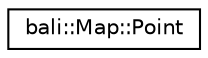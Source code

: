 digraph "Graphical Class Hierarchy"
{
  edge [fontname="Helvetica",fontsize="10",labelfontname="Helvetica",labelfontsize="10"];
  node [fontname="Helvetica",fontsize="10",shape=record];
  rankdir="LR";
  Node1 [label="bali::Map::Point",height=0.2,width=0.4,color="black", fillcolor="white", style="filled",URL="$structbali_1_1_map_1_1_point.html"];
}
